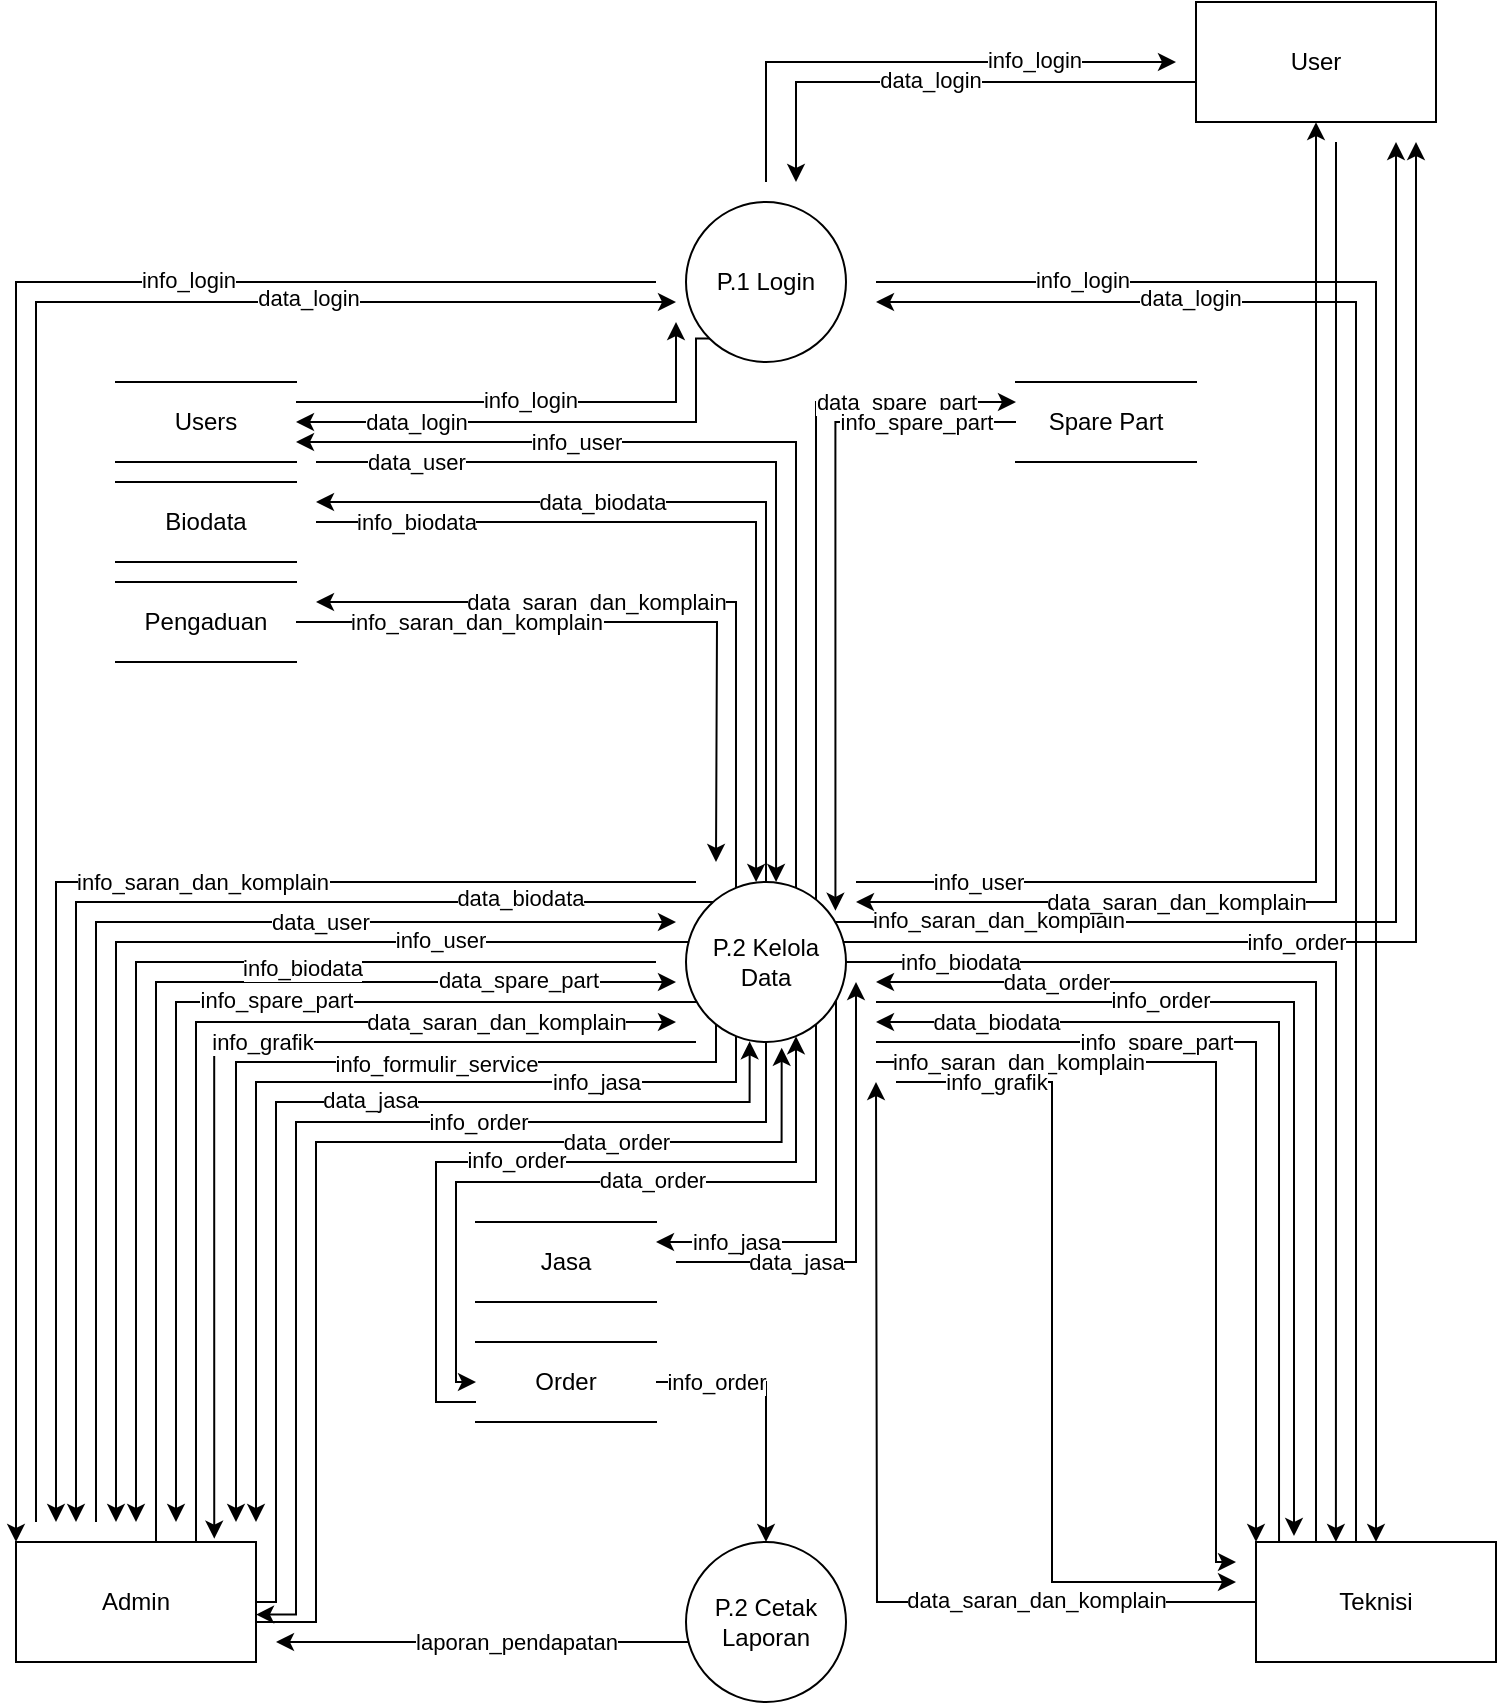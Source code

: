<mxfile version="14.6.6" type="device"><diagram id="U1aUKd-oAJayT0kIwWHU" name="Page-1"><mxGraphModel dx="1038" dy="580" grid="1" gridSize="10" guides="1" tooltips="1" connect="1" arrows="1" fold="1" page="1" pageScale="1" pageWidth="850" pageHeight="1100" background="#ffffff" math="0" shadow="0"><root><mxCell id="0"/><mxCell id="1" parent="0"/><mxCell id="84pBoFDBWxEgKY70mwYB-7" style="edgeStyle=orthogonalEdgeStyle;rounded=0;orthogonalLoop=1;jettySize=auto;html=1;" parent="1" target="84pBoFDBWxEgKY70mwYB-1" edge="1"><mxGeometry relative="1" as="geometry"><mxPoint x="370" y="150" as="sourcePoint"/><Array as="points"><mxPoint x="50" y="150"/></Array></mxGeometry></mxCell><mxCell id="6ToEHtozlvZLyTVwhVOQ-12" value="info_login" style="edgeLabel;html=1;align=center;verticalAlign=middle;resizable=0;points=[];" parent="84pBoFDBWxEgKY70mwYB-7" vertex="1" connectable="0"><mxGeometry x="-0.507" y="-1" relative="1" as="geometry"><mxPoint as="offset"/></mxGeometry></mxCell><mxCell id="6ToEHtozlvZLyTVwhVOQ-20" style="edgeStyle=orthogonalEdgeStyle;rounded=0;orthogonalLoop=1;jettySize=auto;html=1;" parent="1" source="84pBoFDBWxEgKY70mwYB-1" edge="1"><mxGeometry relative="1" as="geometry"><mxPoint x="380" y="500" as="targetPoint"/><Array as="points"><mxPoint x="120" y="500"/></Array></mxGeometry></mxCell><mxCell id="6ToEHtozlvZLyTVwhVOQ-21" value="data_spare_part" style="edgeLabel;html=1;align=center;verticalAlign=middle;resizable=0;points=[];" parent="6ToEHtozlvZLyTVwhVOQ-20" vertex="1" connectable="0"><mxGeometry x="0.502" y="1" relative="1" as="geometry"><mxPoint x="55" as="offset"/></mxGeometry></mxCell><mxCell id="6ToEHtozlvZLyTVwhVOQ-27" style="edgeStyle=orthogonalEdgeStyle;rounded=0;orthogonalLoop=1;jettySize=auto;html=1;" parent="1" edge="1"><mxGeometry relative="1" as="geometry"><mxPoint x="380" y="470" as="targetPoint"/><mxPoint x="90" y="770" as="sourcePoint"/><Array as="points"><mxPoint x="90" y="770"/><mxPoint x="90" y="470"/></Array></mxGeometry></mxCell><mxCell id="6ToEHtozlvZLyTVwhVOQ-28" value="data_user" style="edgeLabel;html=1;align=center;verticalAlign=middle;resizable=0;points=[];" parent="6ToEHtozlvZLyTVwhVOQ-27" vertex="1" connectable="0"><mxGeometry x="0.395" relative="1" as="geometry"><mxPoint as="offset"/></mxGeometry></mxCell><mxCell id="6ToEHtozlvZLyTVwhVOQ-37" style="edgeStyle=orthogonalEdgeStyle;rounded=0;orthogonalLoop=1;jettySize=auto;html=1;" parent="1" source="84pBoFDBWxEgKY70mwYB-1" edge="1"><mxGeometry relative="1" as="geometry"><mxPoint x="380" y="520" as="targetPoint"/><Array as="points"><mxPoint x="140" y="520"/></Array></mxGeometry></mxCell><mxCell id="6ToEHtozlvZLyTVwhVOQ-38" value="data_saran_dan_komplain" style="edgeLabel;html=1;align=center;verticalAlign=middle;resizable=0;points=[];" parent="6ToEHtozlvZLyTVwhVOQ-37" vertex="1" connectable="0"><mxGeometry x="0.608" y="-3" relative="1" as="geometry"><mxPoint x="8" y="-3" as="offset"/></mxGeometry></mxCell><mxCell id="6ToEHtozlvZLyTVwhVOQ-62" style="edgeStyle=orthogonalEdgeStyle;rounded=0;orthogonalLoop=1;jettySize=auto;html=1;entryX=0.398;entryY=0.996;entryDx=0;entryDy=0;entryPerimeter=0;" parent="1" source="84pBoFDBWxEgKY70mwYB-1" target="84pBoFDBWxEgKY70mwYB-3" edge="1"><mxGeometry relative="1" as="geometry"><Array as="points"><mxPoint x="180" y="810"/><mxPoint x="180" y="560"/><mxPoint x="417" y="560"/></Array></mxGeometry></mxCell><mxCell id="6ToEHtozlvZLyTVwhVOQ-63" value="data_jasa" style="edgeLabel;html=1;align=center;verticalAlign=middle;resizable=0;points=[];" parent="6ToEHtozlvZLyTVwhVOQ-62" vertex="1" connectable="0"><mxGeometry x="0.164" y="1" relative="1" as="geometry"><mxPoint as="offset"/></mxGeometry></mxCell><mxCell id="6ToEHtozlvZLyTVwhVOQ-71" style="edgeStyle=orthogonalEdgeStyle;rounded=0;orthogonalLoop=1;jettySize=auto;html=1;entryX=0.598;entryY=1.036;entryDx=0;entryDy=0;entryPerimeter=0;" parent="1" source="84pBoFDBWxEgKY70mwYB-1" target="84pBoFDBWxEgKY70mwYB-3" edge="1"><mxGeometry relative="1" as="geometry"><Array as="points"><mxPoint x="200" y="820"/><mxPoint x="200" y="580"/><mxPoint x="433" y="580"/></Array></mxGeometry></mxCell><mxCell id="6ToEHtozlvZLyTVwhVOQ-72" value="data_order" style="edgeLabel;html=1;align=center;verticalAlign=middle;resizable=0;points=[];" parent="6ToEHtozlvZLyTVwhVOQ-71" vertex="1" connectable="0"><mxGeometry x="0.443" relative="1" as="geometry"><mxPoint x="23" as="offset"/></mxGeometry></mxCell><mxCell id="84pBoFDBWxEgKY70mwYB-1" value="Admin" style="rounded=0;whiteSpace=wrap;html=1;" parent="1" vertex="1"><mxGeometry x="50" y="780" width="120" height="60" as="geometry"/></mxCell><mxCell id="84pBoFDBWxEgKY70mwYB-15" style="edgeStyle=orthogonalEdgeStyle;rounded=0;orthogonalLoop=1;jettySize=auto;html=1;entryX=1;entryY=0.5;entryDx=0;entryDy=0;exitX=0;exitY=1;exitDx=0;exitDy=0;" parent="1" source="84pBoFDBWxEgKY70mwYB-2" target="84pBoFDBWxEgKY70mwYB-11" edge="1"><mxGeometry relative="1" as="geometry"><mxPoint x="230" y="50.0" as="targetPoint"/><mxPoint x="400" y="100" as="sourcePoint"/><Array as="points"><mxPoint x="390" y="178"/><mxPoint x="390" y="220"/></Array></mxGeometry></mxCell><mxCell id="6ToEHtozlvZLyTVwhVOQ-14" value="data_login" style="edgeLabel;html=1;align=center;verticalAlign=middle;resizable=0;points=[];" parent="84pBoFDBWxEgKY70mwYB-15" vertex="1" connectable="0"><mxGeometry x="0.52" relative="1" as="geometry"><mxPoint as="offset"/></mxGeometry></mxCell><mxCell id="84pBoFDBWxEgKY70mwYB-2" value="P.1 Login" style="ellipse;whiteSpace=wrap;html=1;aspect=fixed;" parent="1" vertex="1"><mxGeometry x="385" y="110" width="80" height="80" as="geometry"/></mxCell><mxCell id="84pBoFDBWxEgKY70mwYB-18" style="edgeStyle=orthogonalEdgeStyle;rounded=0;orthogonalLoop=1;jettySize=auto;html=1;" parent="1" edge="1"><mxGeometry relative="1" as="geometry"><mxPoint x="110" y="770" as="targetPoint"/><mxPoint x="370" y="490" as="sourcePoint"/><Array as="points"><mxPoint x="110" y="490"/><mxPoint x="110" y="770"/></Array></mxGeometry></mxCell><mxCell id="6ToEHtozlvZLyTVwhVOQ-13" value="info_biodata" style="edgeLabel;html=1;align=center;verticalAlign=middle;resizable=0;points=[];" parent="84pBoFDBWxEgKY70mwYB-18" vertex="1" connectable="0"><mxGeometry x="-0.344" y="3" relative="1" as="geometry"><mxPoint as="offset"/></mxGeometry></mxCell><mxCell id="6ToEHtozlvZLyTVwhVOQ-1" style="edgeStyle=orthogonalEdgeStyle;rounded=0;orthogonalLoop=1;jettySize=auto;html=1;entryX=0.333;entryY=0;entryDx=0;entryDy=0;entryPerimeter=0;" parent="1" source="84pBoFDBWxEgKY70mwYB-3" target="84pBoFDBWxEgKY70mwYB-5" edge="1"><mxGeometry relative="1" as="geometry"><mxPoint x="710" y="770" as="targetPoint"/><Array as="points"><mxPoint x="710" y="490"/></Array></mxGeometry></mxCell><mxCell id="6ToEHtozlvZLyTVwhVOQ-8" value="info_biodata" style="edgeLabel;html=1;align=center;verticalAlign=middle;resizable=0;points=[];" parent="6ToEHtozlvZLyTVwhVOQ-1" vertex="1" connectable="0"><mxGeometry x="-0.616" y="-2" relative="1" as="geometry"><mxPoint x="-46" y="-2" as="offset"/></mxGeometry></mxCell><mxCell id="6ToEHtozlvZLyTVwhVOQ-22" style="edgeStyle=orthogonalEdgeStyle;rounded=0;orthogonalLoop=1;jettySize=auto;html=1;" parent="1" source="84pBoFDBWxEgKY70mwYB-3" edge="1"><mxGeometry relative="1" as="geometry"><mxPoint x="130" y="770" as="targetPoint"/><Array as="points"><mxPoint x="130" y="510"/><mxPoint x="130" y="770"/></Array></mxGeometry></mxCell><mxCell id="6ToEHtozlvZLyTVwhVOQ-23" value="info_spare_part" style="edgeLabel;html=1;align=center;verticalAlign=middle;resizable=0;points=[];" parent="6ToEHtozlvZLyTVwhVOQ-22" vertex="1" connectable="0"><mxGeometry x="-0.69" y="-1" relative="1" as="geometry"><mxPoint x="-130" as="offset"/></mxGeometry></mxCell><mxCell id="6ToEHtozlvZLyTVwhVOQ-24" style="edgeStyle=orthogonalEdgeStyle;rounded=0;orthogonalLoop=1;jettySize=auto;html=1;" parent="1" source="84pBoFDBWxEgKY70mwYB-3" edge="1"><mxGeometry relative="1" as="geometry"><mxPoint x="100" y="770" as="targetPoint"/><Array as="points"><mxPoint x="100" y="480"/><mxPoint x="100" y="770"/></Array></mxGeometry></mxCell><mxCell id="6ToEHtozlvZLyTVwhVOQ-25" value="info_user" style="edgeLabel;html=1;align=center;verticalAlign=middle;resizable=0;points=[];" parent="6ToEHtozlvZLyTVwhVOQ-24" vertex="1" connectable="0"><mxGeometry x="-0.568" y="-1" relative="1" as="geometry"><mxPoint as="offset"/></mxGeometry></mxCell><mxCell id="6ToEHtozlvZLyTVwhVOQ-29" style="edgeStyle=orthogonalEdgeStyle;rounded=0;orthogonalLoop=1;jettySize=auto;html=1;" parent="1" source="84pBoFDBWxEgKY70mwYB-3" edge="1"><mxGeometry relative="1" as="geometry"><mxPoint x="200" y="260" as="targetPoint"/><Array as="points"><mxPoint x="425" y="260"/><mxPoint x="260" y="260"/></Array></mxGeometry></mxCell><mxCell id="6ToEHtozlvZLyTVwhVOQ-30" value="data_biodata" style="edgeLabel;html=1;align=center;verticalAlign=middle;resizable=0;points=[];" parent="6ToEHtozlvZLyTVwhVOQ-29" vertex="1" connectable="0"><mxGeometry x="0.42" y="1" relative="1" as="geometry"><mxPoint x="22" y="-1" as="offset"/></mxGeometry></mxCell><mxCell id="6ToEHtozlvZLyTVwhVOQ-33" style="edgeStyle=orthogonalEdgeStyle;rounded=0;orthogonalLoop=1;jettySize=auto;html=1;" parent="1" source="84pBoFDBWxEgKY70mwYB-3" edge="1"><mxGeometry relative="1" as="geometry"><mxPoint x="80" y="770" as="targetPoint"/><Array as="points"><mxPoint x="80" y="460"/><mxPoint x="80" y="770"/></Array></mxGeometry></mxCell><mxCell id="6ToEHtozlvZLyTVwhVOQ-34" value="data_biodata" style="edgeLabel;html=1;align=center;verticalAlign=middle;resizable=0;points=[];" parent="6ToEHtozlvZLyTVwhVOQ-33" vertex="1" connectable="0"><mxGeometry x="-0.693" y="-2" relative="1" as="geometry"><mxPoint as="offset"/></mxGeometry></mxCell><mxCell id="6ToEHtozlvZLyTVwhVOQ-35" style="edgeStyle=orthogonalEdgeStyle;rounded=0;orthogonalLoop=1;jettySize=auto;html=1;" parent="1" edge="1"><mxGeometry relative="1" as="geometry"><mxPoint x="70" y="770" as="targetPoint"/><mxPoint x="390" y="450" as="sourcePoint"/><Array as="points"><mxPoint x="70" y="450"/><mxPoint x="70" y="770"/></Array></mxGeometry></mxCell><mxCell id="6ToEHtozlvZLyTVwhVOQ-36" value="info_saran_dan_komplain" style="edgeLabel;html=1;align=center;verticalAlign=middle;resizable=0;points=[];" parent="6ToEHtozlvZLyTVwhVOQ-35" vertex="1" connectable="0"><mxGeometry x="-0.145" relative="1" as="geometry"><mxPoint x="26" as="offset"/></mxGeometry></mxCell><mxCell id="6ToEHtozlvZLyTVwhVOQ-39" style="edgeStyle=orthogonalEdgeStyle;rounded=0;orthogonalLoop=1;jettySize=auto;html=1;entryX=0.826;entryY=-0.028;entryDx=0;entryDy=0;entryPerimeter=0;" parent="1" target="84pBoFDBWxEgKY70mwYB-1" edge="1"><mxGeometry relative="1" as="geometry"><mxPoint x="390" y="530" as="sourcePoint"/><Array as="points"><mxPoint x="149" y="530"/></Array></mxGeometry></mxCell><mxCell id="6ToEHtozlvZLyTVwhVOQ-40" value="info_grafik" style="edgeLabel;html=1;align=center;verticalAlign=middle;resizable=0;points=[];" parent="6ToEHtozlvZLyTVwhVOQ-39" vertex="1" connectable="0"><mxGeometry x="-0.11" relative="1" as="geometry"><mxPoint as="offset"/></mxGeometry></mxCell><mxCell id="6ToEHtozlvZLyTVwhVOQ-41" style="edgeStyle=orthogonalEdgeStyle;rounded=0;orthogonalLoop=1;jettySize=auto;html=1;" parent="1" source="84pBoFDBWxEgKY70mwYB-3" edge="1"><mxGeometry relative="1" as="geometry"><mxPoint x="160.0" y="770" as="targetPoint"/><Array as="points"><mxPoint x="400" y="540"/><mxPoint x="160" y="540"/></Array></mxGeometry></mxCell><mxCell id="6ToEHtozlvZLyTVwhVOQ-42" value="info_formulir_service" style="edgeLabel;html=1;align=center;verticalAlign=middle;resizable=0;points=[];" parent="6ToEHtozlvZLyTVwhVOQ-41" vertex="1" connectable="0"><mxGeometry x="-0.296" y="1" relative="1" as="geometry"><mxPoint x="13" as="offset"/></mxGeometry></mxCell><mxCell id="6ToEHtozlvZLyTVwhVOQ-44" style="edgeStyle=orthogonalEdgeStyle;rounded=0;orthogonalLoop=1;jettySize=auto;html=1;entryX=1;entryY=0.75;entryDx=0;entryDy=0;" parent="1" source="84pBoFDBWxEgKY70mwYB-3" target="84pBoFDBWxEgKY70mwYB-11" edge="1"><mxGeometry relative="1" as="geometry"><Array as="points"><mxPoint x="440" y="230"/></Array></mxGeometry></mxCell><mxCell id="6ToEHtozlvZLyTVwhVOQ-45" value="info_user" style="edgeLabel;html=1;align=center;verticalAlign=middle;resizable=0;points=[];" parent="6ToEHtozlvZLyTVwhVOQ-44" vertex="1" connectable="0"><mxGeometry x="0.409" y="2" relative="1" as="geometry"><mxPoint y="-2" as="offset"/></mxGeometry></mxCell><mxCell id="6ToEHtozlvZLyTVwhVOQ-49" style="edgeStyle=orthogonalEdgeStyle;rounded=0;orthogonalLoop=1;jettySize=auto;html=1;entryX=0;entryY=0.25;entryDx=0;entryDy=0;" parent="1" source="84pBoFDBWxEgKY70mwYB-3" target="6ToEHtozlvZLyTVwhVOQ-48" edge="1"><mxGeometry relative="1" as="geometry"><mxPoint x="470" y="210" as="targetPoint"/><Array as="points"><mxPoint x="450" y="210"/></Array></mxGeometry></mxCell><mxCell id="6ToEHtozlvZLyTVwhVOQ-50" value="data_spare_part" style="edgeLabel;html=1;align=center;verticalAlign=middle;resizable=0;points=[];" parent="6ToEHtozlvZLyTVwhVOQ-49" vertex="1" connectable="0"><mxGeometry x="0.77" relative="1" as="geometry"><mxPoint x="-20" as="offset"/></mxGeometry></mxCell><mxCell id="6ToEHtozlvZLyTVwhVOQ-54" style="edgeStyle=orthogonalEdgeStyle;rounded=0;orthogonalLoop=1;jettySize=auto;html=1;" parent="1" source="84pBoFDBWxEgKY70mwYB-3" edge="1"><mxGeometry relative="1" as="geometry"><mxPoint x="370" y="630" as="targetPoint"/><Array as="points"><mxPoint x="460" y="630"/></Array></mxGeometry></mxCell><mxCell id="6ToEHtozlvZLyTVwhVOQ-55" value="info_jasa" style="edgeLabel;html=1;align=center;verticalAlign=middle;resizable=0;points=[];" parent="6ToEHtozlvZLyTVwhVOQ-54" vertex="1" connectable="0"><mxGeometry x="0.489" y="3" relative="1" as="geometry"><mxPoint x="-14" y="-3" as="offset"/></mxGeometry></mxCell><mxCell id="6ToEHtozlvZLyTVwhVOQ-56" style="edgeStyle=orthogonalEdgeStyle;rounded=0;orthogonalLoop=1;jettySize=auto;html=1;" parent="1" edge="1"><mxGeometry relative="1" as="geometry"><mxPoint x="470" y="500" as="targetPoint"/><mxPoint x="380" y="640" as="sourcePoint"/><Array as="points"><mxPoint x="380" y="640"/><mxPoint x="470" y="640"/></Array></mxGeometry></mxCell><mxCell id="6ToEHtozlvZLyTVwhVOQ-59" value="data_jasa" style="edgeLabel;html=1;align=center;verticalAlign=middle;resizable=0;points=[];" parent="6ToEHtozlvZLyTVwhVOQ-56" vertex="1" connectable="0"><mxGeometry x="-0.045" y="-1" relative="1" as="geometry"><mxPoint x="-31" y="20" as="offset"/></mxGeometry></mxCell><mxCell id="6ToEHtozlvZLyTVwhVOQ-60" style="edgeStyle=orthogonalEdgeStyle;rounded=0;orthogonalLoop=1;jettySize=auto;html=1;" parent="1" source="84pBoFDBWxEgKY70mwYB-3" edge="1"><mxGeometry relative="1" as="geometry"><mxPoint x="170" y="770" as="targetPoint"/><Array as="points"><mxPoint x="410" y="550"/><mxPoint x="170" y="550"/></Array></mxGeometry></mxCell><mxCell id="6ToEHtozlvZLyTVwhVOQ-61" value="info_jasa" style="edgeLabel;html=1;align=center;verticalAlign=middle;resizable=0;points=[];" parent="6ToEHtozlvZLyTVwhVOQ-60" vertex="1" connectable="0"><mxGeometry x="-0.537" relative="1" as="geometry"><mxPoint x="19" as="offset"/></mxGeometry></mxCell><mxCell id="6ToEHtozlvZLyTVwhVOQ-65" style="edgeStyle=orthogonalEdgeStyle;rounded=0;orthogonalLoop=1;jettySize=auto;html=1;" parent="1" source="84pBoFDBWxEgKY70mwYB-3" edge="1"><mxGeometry relative="1" as="geometry"><mxPoint x="200" y="310" as="targetPoint"/><Array as="points"><mxPoint x="410" y="310"/></Array></mxGeometry></mxCell><mxCell id="6ToEHtozlvZLyTVwhVOQ-66" value="data_saran_dan_komplain" style="edgeLabel;html=1;align=center;verticalAlign=middle;resizable=0;points=[];" parent="6ToEHtozlvZLyTVwhVOQ-65" vertex="1" connectable="0"><mxGeometry x="0.626" y="1" relative="1" as="geometry"><mxPoint x="74" y="-1" as="offset"/></mxGeometry></mxCell><mxCell id="6ToEHtozlvZLyTVwhVOQ-69" style="edgeStyle=orthogonalEdgeStyle;rounded=0;orthogonalLoop=1;jettySize=auto;html=1;entryX=1;entryY=0.605;entryDx=0;entryDy=0;entryPerimeter=0;" parent="1" source="84pBoFDBWxEgKY70mwYB-3" target="84pBoFDBWxEgKY70mwYB-1" edge="1"><mxGeometry relative="1" as="geometry"><mxPoint x="190" y="790" as="targetPoint"/><Array as="points"><mxPoint x="425" y="570"/><mxPoint x="190" y="570"/><mxPoint x="190" y="816"/></Array></mxGeometry></mxCell><mxCell id="6ToEHtozlvZLyTVwhVOQ-70" value="info_order" style="edgeLabel;html=1;align=center;verticalAlign=middle;resizable=0;points=[];" parent="6ToEHtozlvZLyTVwhVOQ-69" vertex="1" connectable="0"><mxGeometry x="-0.31" y="2" relative="1" as="geometry"><mxPoint x="2" y="-2" as="offset"/></mxGeometry></mxCell><mxCell id="6ToEHtozlvZLyTVwhVOQ-74" style="edgeStyle=orthogonalEdgeStyle;rounded=0;orthogonalLoop=1;jettySize=auto;html=1;exitX=0;exitY=0.75;exitDx=0;exitDy=0;" parent="1" source="6ToEHtozlvZLyTVwhVOQ-73" target="84pBoFDBWxEgKY70mwYB-3" edge="1"><mxGeometry relative="1" as="geometry"><Array as="points"><mxPoint x="260" y="710"/><mxPoint x="260" y="590"/><mxPoint x="440" y="590"/></Array></mxGeometry></mxCell><mxCell id="6ToEHtozlvZLyTVwhVOQ-75" value="info_order" style="edgeLabel;html=1;align=center;verticalAlign=middle;resizable=0;points=[];" parent="6ToEHtozlvZLyTVwhVOQ-74" vertex="1" connectable="0"><mxGeometry x="0.206" y="1" relative="1" as="geometry"><mxPoint x="-51" as="offset"/></mxGeometry></mxCell><mxCell id="6ToEHtozlvZLyTVwhVOQ-76" style="edgeStyle=orthogonalEdgeStyle;rounded=0;orthogonalLoop=1;jettySize=auto;html=1;entryX=0;entryY=0.5;entryDx=0;entryDy=0;" parent="1" source="84pBoFDBWxEgKY70mwYB-3" target="6ToEHtozlvZLyTVwhVOQ-73" edge="1"><mxGeometry relative="1" as="geometry"><Array as="points"><mxPoint x="450" y="600"/><mxPoint x="270" y="600"/><mxPoint x="270" y="700"/></Array></mxGeometry></mxCell><mxCell id="6ToEHtozlvZLyTVwhVOQ-77" value="data_order" style="edgeLabel;html=1;align=center;verticalAlign=middle;resizable=0;points=[];" parent="6ToEHtozlvZLyTVwhVOQ-76" vertex="1" connectable="0"><mxGeometry x="-0.125" y="-1" relative="1" as="geometry"><mxPoint as="offset"/></mxGeometry></mxCell><mxCell id="6ToEHtozlvZLyTVwhVOQ-85" style="edgeStyle=orthogonalEdgeStyle;rounded=0;orthogonalLoop=1;jettySize=auto;html=1;" parent="1" edge="1"><mxGeometry relative="1" as="geometry"><mxPoint x="689" y="777" as="targetPoint"/><mxPoint x="480" y="510" as="sourcePoint"/><Array as="points"><mxPoint x="689" y="510"/></Array></mxGeometry></mxCell><mxCell id="6ToEHtozlvZLyTVwhVOQ-86" value="info_order" style="edgeLabel;html=1;align=center;verticalAlign=middle;resizable=0;points=[];" parent="6ToEHtozlvZLyTVwhVOQ-85" vertex="1" connectable="0"><mxGeometry x="-0.483" y="1" relative="1" as="geometry"><mxPoint x="19" as="offset"/></mxGeometry></mxCell><mxCell id="6ToEHtozlvZLyTVwhVOQ-87" style="edgeStyle=orthogonalEdgeStyle;rounded=0;orthogonalLoop=1;jettySize=auto;html=1;entryX=0.096;entryY=0.009;entryDx=0;entryDy=0;entryPerimeter=0;exitX=0.096;exitY=0.009;exitDx=0;exitDy=0;exitPerimeter=0;" parent="1" source="84pBoFDBWxEgKY70mwYB-5" edge="1"><mxGeometry relative="1" as="geometry"><mxPoint x="480" y="520" as="targetPoint"/><Array as="points"><mxPoint x="682" y="520"/></Array></mxGeometry></mxCell><mxCell id="6ToEHtozlvZLyTVwhVOQ-88" value="data_biodata" style="edgeLabel;html=1;align=center;verticalAlign=middle;resizable=0;points=[];" parent="6ToEHtozlvZLyTVwhVOQ-87" vertex="1" connectable="0"><mxGeometry x="-0.748" y="2" relative="1" as="geometry"><mxPoint x="-140" y="-203" as="offset"/></mxGeometry></mxCell><mxCell id="6ToEHtozlvZLyTVwhVOQ-89" style="edgeStyle=orthogonalEdgeStyle;rounded=0;orthogonalLoop=1;jettySize=auto;html=1;entryX=0;entryY=0;entryDx=0;entryDy=0;" parent="1" target="84pBoFDBWxEgKY70mwYB-5" edge="1"><mxGeometry relative="1" as="geometry"><mxPoint x="480" y="530" as="sourcePoint"/><Array as="points"><mxPoint x="670" y="530"/></Array></mxGeometry></mxCell><mxCell id="6ToEHtozlvZLyTVwhVOQ-90" value="info_spare_part" style="edgeLabel;html=1;align=center;verticalAlign=middle;resizable=0;points=[];" parent="6ToEHtozlvZLyTVwhVOQ-89" vertex="1" connectable="0"><mxGeometry x="-0.428" y="-1" relative="1" as="geometry"><mxPoint x="14" y="-1" as="offset"/></mxGeometry></mxCell><mxCell id="6ToEHtozlvZLyTVwhVOQ-91" style="edgeStyle=orthogonalEdgeStyle;rounded=0;orthogonalLoop=1;jettySize=auto;html=1;" parent="1" edge="1"><mxGeometry relative="1" as="geometry"><mxPoint x="660" y="790" as="targetPoint"/><mxPoint x="480" y="540" as="sourcePoint"/><Array as="points"><mxPoint x="650" y="540"/><mxPoint x="650" y="790"/></Array></mxGeometry></mxCell><mxCell id="6ToEHtozlvZLyTVwhVOQ-94" value="info_saran_dan_komplain" style="edgeLabel;html=1;align=center;verticalAlign=middle;resizable=0;points=[];" parent="6ToEHtozlvZLyTVwhVOQ-91" vertex="1" connectable="0"><mxGeometry x="-0.807" y="-2" relative="1" as="geometry"><mxPoint x="29" y="-2" as="offset"/></mxGeometry></mxCell><mxCell id="6ToEHtozlvZLyTVwhVOQ-97" style="edgeStyle=orthogonalEdgeStyle;rounded=0;orthogonalLoop=1;jettySize=auto;html=1;" parent="1" edge="1"><mxGeometry relative="1" as="geometry"><mxPoint x="660" y="800" as="targetPoint"/><mxPoint x="490" y="550" as="sourcePoint"/><Array as="points"><mxPoint x="490" y="550"/><mxPoint x="568" y="550"/><mxPoint x="568" y="800"/></Array></mxGeometry></mxCell><mxCell id="6ToEHtozlvZLyTVwhVOQ-98" value="info_grafik" style="edgeLabel;html=1;align=center;verticalAlign=middle;resizable=0;points=[];" parent="6ToEHtozlvZLyTVwhVOQ-97" vertex="1" connectable="0"><mxGeometry x="0.641" relative="1" as="geometry"><mxPoint x="-45" y="-250" as="offset"/></mxGeometry></mxCell><mxCell id="lqfVMm_yyzIFbaKOmKhm-1" style="edgeStyle=orthogonalEdgeStyle;rounded=0;orthogonalLoop=1;jettySize=auto;html=1;" parent="1" source="84pBoFDBWxEgKY70mwYB-3" edge="1"><mxGeometry relative="1" as="geometry"><mxPoint x="750" y="80" as="targetPoint"/><Array as="points"><mxPoint x="750" y="480"/></Array></mxGeometry></mxCell><mxCell id="lqfVMm_yyzIFbaKOmKhm-2" value="info_order" style="edgeLabel;html=1;align=center;verticalAlign=middle;resizable=0;points=[];" parent="lqfVMm_yyzIFbaKOmKhm-1" vertex="1" connectable="0"><mxGeometry x="-0.652" relative="1" as="geometry"><mxPoint x="107" as="offset"/></mxGeometry></mxCell><mxCell id="lqfVMm_yyzIFbaKOmKhm-3" style="edgeStyle=orthogonalEdgeStyle;rounded=0;orthogonalLoop=1;jettySize=auto;html=1;" parent="1" source="84pBoFDBWxEgKY70mwYB-3" edge="1"><mxGeometry relative="1" as="geometry"><mxPoint x="740" y="80" as="targetPoint"/><Array as="points"><mxPoint x="740" y="470"/></Array></mxGeometry></mxCell><mxCell id="lqfVMm_yyzIFbaKOmKhm-4" value="info_saran_dan_komplain" style="edgeLabel;html=1;align=center;verticalAlign=middle;resizable=0;points=[];" parent="lqfVMm_yyzIFbaKOmKhm-3" vertex="1" connectable="0"><mxGeometry x="-0.565" y="1" relative="1" as="geometry"><mxPoint x="-65" as="offset"/></mxGeometry></mxCell><mxCell id="lqfVMm_yyzIFbaKOmKhm-5" style="edgeStyle=orthogonalEdgeStyle;rounded=0;orthogonalLoop=1;jettySize=auto;html=1;" parent="1" edge="1"><mxGeometry relative="1" as="geometry"><mxPoint x="470" y="460" as="targetPoint"/><mxPoint x="710" y="80" as="sourcePoint"/><Array as="points"><mxPoint x="710" y="460"/></Array></mxGeometry></mxCell><mxCell id="lqfVMm_yyzIFbaKOmKhm-6" value="data_saran_dan_komplain" style="edgeLabel;html=1;align=center;verticalAlign=middle;resizable=0;points=[];" parent="lqfVMm_yyzIFbaKOmKhm-5" vertex="1" connectable="0"><mxGeometry x="-0.477" relative="1" as="geometry"><mxPoint x="-80" y="218" as="offset"/></mxGeometry></mxCell><mxCell id="lqfVMm_yyzIFbaKOmKhm-7" style="edgeStyle=orthogonalEdgeStyle;rounded=0;orthogonalLoop=1;jettySize=auto;html=1;" parent="1" edge="1"><mxGeometry relative="1" as="geometry"><mxPoint x="700" y="70.069" as="targetPoint"/><mxPoint x="470" y="450" as="sourcePoint"/><Array as="points"><mxPoint x="700" y="450"/></Array></mxGeometry></mxCell><mxCell id="lqfVMm_yyzIFbaKOmKhm-8" value="info_user" style="edgeLabel;html=1;align=center;verticalAlign=middle;resizable=0;points=[];" parent="lqfVMm_yyzIFbaKOmKhm-7" vertex="1" connectable="0"><mxGeometry x="-0.893" relative="1" as="geometry"><mxPoint x="28" as="offset"/></mxGeometry></mxCell><mxCell id="84pBoFDBWxEgKY70mwYB-3" value="P.2 Kelola Data" style="ellipse;whiteSpace=wrap;html=1;aspect=fixed;" parent="1" vertex="1"><mxGeometry x="385" y="450" width="80" height="80" as="geometry"/></mxCell><mxCell id="6ToEHtozlvZLyTVwhVOQ-78" style="edgeStyle=orthogonalEdgeStyle;rounded=0;orthogonalLoop=1;jettySize=auto;html=1;" parent="1" source="84pBoFDBWxEgKY70mwYB-4" edge="1"><mxGeometry relative="1" as="geometry"><mxPoint x="180.0" y="830" as="targetPoint"/><Array as="points"><mxPoint x="340" y="830"/><mxPoint x="340" y="830"/></Array></mxGeometry></mxCell><mxCell id="6ToEHtozlvZLyTVwhVOQ-79" value="laporan_pendapatan" style="edgeLabel;html=1;align=center;verticalAlign=middle;resizable=0;points=[];" parent="6ToEHtozlvZLyTVwhVOQ-78" vertex="1" connectable="0"><mxGeometry x="-0.27" y="-2" relative="1" as="geometry"><mxPoint x="-11" y="2" as="offset"/></mxGeometry></mxCell><mxCell id="84pBoFDBWxEgKY70mwYB-4" value="P.2 Cetak Laporan" style="ellipse;whiteSpace=wrap;html=1;aspect=fixed;" parent="1" vertex="1"><mxGeometry x="385" y="780" width="80" height="80" as="geometry"/></mxCell><mxCell id="84pBoFDBWxEgKY70mwYB-8" style="edgeStyle=orthogonalEdgeStyle;rounded=0;orthogonalLoop=1;jettySize=auto;html=1;" parent="1" target="84pBoFDBWxEgKY70mwYB-5" edge="1"><mxGeometry relative="1" as="geometry"><mxPoint x="480" y="150" as="sourcePoint"/><Array as="points"><mxPoint x="730" y="150"/></Array></mxGeometry></mxCell><mxCell id="6ToEHtozlvZLyTVwhVOQ-9" value="info_login" style="edgeLabel;html=1;align=center;verticalAlign=middle;resizable=0;points=[];" parent="84pBoFDBWxEgKY70mwYB-8" vertex="1" connectable="0"><mxGeometry x="-0.766" y="1" relative="1" as="geometry"><mxPoint as="offset"/></mxGeometry></mxCell><mxCell id="6ToEHtozlvZLyTVwhVOQ-83" style="edgeStyle=orthogonalEdgeStyle;rounded=0;orthogonalLoop=1;jettySize=auto;html=1;" parent="1" source="84pBoFDBWxEgKY70mwYB-5" edge="1"><mxGeometry relative="1" as="geometry"><mxPoint x="480" y="500" as="targetPoint"/><Array as="points"><mxPoint x="700" y="500"/></Array></mxGeometry></mxCell><mxCell id="6ToEHtozlvZLyTVwhVOQ-84" value="data_order" style="edgeLabel;html=1;align=center;verticalAlign=middle;resizable=0;points=[];" parent="6ToEHtozlvZLyTVwhVOQ-83" vertex="1" connectable="0"><mxGeometry x="0.44" y="2" relative="1" as="geometry"><mxPoint x="-50" y="-2" as="offset"/></mxGeometry></mxCell><mxCell id="6ToEHtozlvZLyTVwhVOQ-95" style="edgeStyle=orthogonalEdgeStyle;rounded=0;orthogonalLoop=1;jettySize=auto;html=1;" parent="1" source="84pBoFDBWxEgKY70mwYB-5" edge="1"><mxGeometry relative="1" as="geometry"><mxPoint x="480" y="550" as="targetPoint"/></mxGeometry></mxCell><mxCell id="6ToEHtozlvZLyTVwhVOQ-96" value="data_saran_dan_komplain" style="edgeLabel;html=1;align=center;verticalAlign=middle;resizable=0;points=[];" parent="6ToEHtozlvZLyTVwhVOQ-95" vertex="1" connectable="0"><mxGeometry x="-0.43" y="-1" relative="1" as="geometry"><mxPoint x="18" as="offset"/></mxGeometry></mxCell><mxCell id="84pBoFDBWxEgKY70mwYB-5" value="Teknisi" style="rounded=0;whiteSpace=wrap;html=1;" parent="1" vertex="1"><mxGeometry x="670" y="780" width="120" height="60" as="geometry"/></mxCell><mxCell id="84pBoFDBWxEgKY70mwYB-9" style="edgeStyle=orthogonalEdgeStyle;rounded=0;orthogonalLoop=1;jettySize=auto;html=1;" parent="1" edge="1"><mxGeometry relative="1" as="geometry"><mxPoint x="425" y="100" as="sourcePoint"/><mxPoint x="630" y="40" as="targetPoint"/><Array as="points"><mxPoint x="425" y="40"/></Array></mxGeometry></mxCell><mxCell id="6ToEHtozlvZLyTVwhVOQ-18" value="info_login" style="edgeLabel;html=1;align=center;verticalAlign=middle;resizable=0;points=[];" parent="84pBoFDBWxEgKY70mwYB-9" vertex="1" connectable="0"><mxGeometry x="0.463" y="1" relative="1" as="geometry"><mxPoint as="offset"/></mxGeometry></mxCell><mxCell id="84pBoFDBWxEgKY70mwYB-23" style="edgeStyle=orthogonalEdgeStyle;rounded=0;orthogonalLoop=1;jettySize=auto;html=1;" parent="1" source="84pBoFDBWxEgKY70mwYB-6" edge="1"><mxGeometry relative="1" as="geometry"><mxPoint x="440" y="100" as="targetPoint"/><Array as="points"><mxPoint x="440" y="50"/><mxPoint x="440" y="100"/></Array></mxGeometry></mxCell><mxCell id="6ToEHtozlvZLyTVwhVOQ-17" value="data_login" style="edgeLabel;html=1;align=center;verticalAlign=middle;resizable=0;points=[];" parent="84pBoFDBWxEgKY70mwYB-23" vertex="1" connectable="0"><mxGeometry x="0.066" y="-1" relative="1" as="geometry"><mxPoint as="offset"/></mxGeometry></mxCell><mxCell id="84pBoFDBWxEgKY70mwYB-6" value="User" style="rounded=0;whiteSpace=wrap;html=1;" parent="1" vertex="1"><mxGeometry x="640" y="10" width="120" height="60" as="geometry"/></mxCell><mxCell id="6ToEHtozlvZLyTVwhVOQ-15" style="edgeStyle=orthogonalEdgeStyle;rounded=0;orthogonalLoop=1;jettySize=auto;html=1;" parent="1" source="84pBoFDBWxEgKY70mwYB-11" edge="1"><mxGeometry relative="1" as="geometry"><mxPoint x="380" y="170" as="targetPoint"/><Array as="points"><mxPoint x="380" y="210"/></Array></mxGeometry></mxCell><mxCell id="6ToEHtozlvZLyTVwhVOQ-16" value="info_login" style="edgeLabel;html=1;align=center;verticalAlign=middle;resizable=0;points=[];" parent="6ToEHtozlvZLyTVwhVOQ-15" vertex="1" connectable="0"><mxGeometry x="0.017" y="1" relative="1" as="geometry"><mxPoint as="offset"/></mxGeometry></mxCell><mxCell id="6ToEHtozlvZLyTVwhVOQ-46" style="edgeStyle=orthogonalEdgeStyle;rounded=0;orthogonalLoop=1;jettySize=auto;html=1;entryX=0.563;entryY=0;entryDx=0;entryDy=0;entryPerimeter=0;" parent="1" target="84pBoFDBWxEgKY70mwYB-3" edge="1"><mxGeometry relative="1" as="geometry"><mxPoint x="200" y="240" as="sourcePoint"/><Array as="points"><mxPoint x="430" y="240"/></Array></mxGeometry></mxCell><mxCell id="6ToEHtozlvZLyTVwhVOQ-47" value="data_user" style="edgeLabel;html=1;align=center;verticalAlign=middle;resizable=0;points=[];" parent="6ToEHtozlvZLyTVwhVOQ-46" vertex="1" connectable="0"><mxGeometry x="-0.86" y="-2" relative="1" as="geometry"><mxPoint x="19" y="-2" as="offset"/></mxGeometry></mxCell><mxCell id="84pBoFDBWxEgKY70mwYB-11" value="Users" style="shape=partialRectangle;whiteSpace=wrap;html=1;left=0;right=0;fillColor=none;" parent="1" vertex="1"><mxGeometry x="100" y="200" width="90" height="40" as="geometry"/></mxCell><mxCell id="84pBoFDBWxEgKY70mwYB-19" style="edgeStyle=orthogonalEdgeStyle;rounded=0;orthogonalLoop=1;jettySize=auto;html=1;" parent="1" edge="1"><mxGeometry relative="1" as="geometry"><mxPoint x="380" y="160.0" as="targetPoint"/><mxPoint x="60" y="770" as="sourcePoint"/><Array as="points"><mxPoint x="60" y="760"/><mxPoint x="60" y="160"/></Array></mxGeometry></mxCell><mxCell id="6ToEHtozlvZLyTVwhVOQ-11" value="data_login" style="edgeLabel;html=1;align=center;verticalAlign=middle;resizable=0;points=[];" parent="84pBoFDBWxEgKY70mwYB-19" vertex="1" connectable="0"><mxGeometry x="0.604" y="2" relative="1" as="geometry"><mxPoint as="offset"/></mxGeometry></mxCell><mxCell id="84pBoFDBWxEgKY70mwYB-21" style="edgeStyle=orthogonalEdgeStyle;rounded=0;orthogonalLoop=1;jettySize=auto;html=1;" parent="1" edge="1"><mxGeometry relative="1" as="geometry"><mxPoint x="720" y="780" as="sourcePoint"/><mxPoint x="480" y="160" as="targetPoint"/><Array as="points"><mxPoint x="720" y="160"/><mxPoint x="520" y="160"/></Array></mxGeometry></mxCell><mxCell id="6ToEHtozlvZLyTVwhVOQ-10" value="data_login" style="edgeLabel;html=1;align=center;verticalAlign=middle;resizable=0;points=[];" parent="84pBoFDBWxEgKY70mwYB-21" vertex="1" connectable="0"><mxGeometry x="0.635" y="-2" relative="1" as="geometry"><mxPoint as="offset"/></mxGeometry></mxCell><mxCell id="6ToEHtozlvZLyTVwhVOQ-31" style="edgeStyle=orthogonalEdgeStyle;rounded=0;orthogonalLoop=1;jettySize=auto;html=1;entryX=0.438;entryY=0;entryDx=0;entryDy=0;entryPerimeter=0;" parent="1" target="84pBoFDBWxEgKY70mwYB-3" edge="1"><mxGeometry relative="1" as="geometry"><mxPoint x="200" y="270" as="sourcePoint"/><mxPoint x="420" y="440" as="targetPoint"/><Array as="points"><mxPoint x="260" y="270"/><mxPoint x="420" y="270"/></Array></mxGeometry></mxCell><mxCell id="6ToEHtozlvZLyTVwhVOQ-32" value="info_biodata" style="edgeLabel;html=1;align=center;verticalAlign=middle;resizable=0;points=[];" parent="6ToEHtozlvZLyTVwhVOQ-31" vertex="1" connectable="0"><mxGeometry x="0.028" relative="1" as="geometry"><mxPoint x="-156" as="offset"/></mxGeometry></mxCell><mxCell id="6ToEHtozlvZLyTVwhVOQ-4" value="Biodata" style="shape=partialRectangle;whiteSpace=wrap;html=1;left=0;right=0;fillColor=none;" parent="1" vertex="1"><mxGeometry x="100" y="250" width="90" height="40" as="geometry"/></mxCell><mxCell id="6ToEHtozlvZLyTVwhVOQ-51" style="edgeStyle=orthogonalEdgeStyle;rounded=0;orthogonalLoop=1;jettySize=auto;html=1;entryX=0.934;entryY=0.18;entryDx=0;entryDy=0;entryPerimeter=0;" parent="1" source="6ToEHtozlvZLyTVwhVOQ-48" target="84pBoFDBWxEgKY70mwYB-3" edge="1"><mxGeometry relative="1" as="geometry"/></mxCell><mxCell id="6ToEHtozlvZLyTVwhVOQ-52" value="info_spare_part" style="edgeLabel;html=1;align=center;verticalAlign=middle;resizable=0;points=[];" parent="6ToEHtozlvZLyTVwhVOQ-51" vertex="1" connectable="0"><mxGeometry x="-0.517" relative="1" as="geometry"><mxPoint x="31" as="offset"/></mxGeometry></mxCell><mxCell id="6ToEHtozlvZLyTVwhVOQ-48" value="Spare Part" style="shape=partialRectangle;whiteSpace=wrap;html=1;left=0;right=0;fillColor=none;" parent="1" vertex="1"><mxGeometry x="550" y="200" width="90" height="40" as="geometry"/></mxCell><mxCell id="6ToEHtozlvZLyTVwhVOQ-53" value="Jasa" style="shape=partialRectangle;whiteSpace=wrap;html=1;left=0;right=0;fillColor=none;" parent="1" vertex="1"><mxGeometry x="280" y="620" width="90" height="40" as="geometry"/></mxCell><mxCell id="6ToEHtozlvZLyTVwhVOQ-67" style="edgeStyle=orthogonalEdgeStyle;rounded=0;orthogonalLoop=1;jettySize=auto;html=1;" parent="1" source="6ToEHtozlvZLyTVwhVOQ-64" edge="1"><mxGeometry relative="1" as="geometry"><mxPoint x="400" y="440" as="targetPoint"/></mxGeometry></mxCell><mxCell id="6ToEHtozlvZLyTVwhVOQ-68" value="info_saran_dan_komplain" style="edgeLabel;html=1;align=center;verticalAlign=middle;resizable=0;points=[];" parent="6ToEHtozlvZLyTVwhVOQ-67" vertex="1" connectable="0"><mxGeometry x="-0.734" y="-1" relative="1" as="geometry"><mxPoint x="46" y="-1" as="offset"/></mxGeometry></mxCell><mxCell id="6ToEHtozlvZLyTVwhVOQ-64" value="Pengaduan" style="shape=partialRectangle;whiteSpace=wrap;html=1;left=0;right=0;fillColor=none;" parent="1" vertex="1"><mxGeometry x="100" y="300" width="90" height="40" as="geometry"/></mxCell><mxCell id="6ToEHtozlvZLyTVwhVOQ-81" style="edgeStyle=orthogonalEdgeStyle;rounded=0;orthogonalLoop=1;jettySize=auto;html=1;entryX=0.5;entryY=0;entryDx=0;entryDy=0;" parent="1" source="6ToEHtozlvZLyTVwhVOQ-73" target="84pBoFDBWxEgKY70mwYB-4" edge="1"><mxGeometry relative="1" as="geometry"/></mxCell><mxCell id="6ToEHtozlvZLyTVwhVOQ-82" value="info_order" style="edgeLabel;html=1;align=center;verticalAlign=middle;resizable=0;points=[];" parent="6ToEHtozlvZLyTVwhVOQ-81" vertex="1" connectable="0"><mxGeometry x="-0.705" y="1" relative="1" as="geometry"><mxPoint x="10" y="1" as="offset"/></mxGeometry></mxCell><mxCell id="6ToEHtozlvZLyTVwhVOQ-73" value="Order" style="shape=partialRectangle;whiteSpace=wrap;html=1;left=0;right=0;fillColor=none;" parent="1" vertex="1"><mxGeometry x="280" y="680" width="90" height="40" as="geometry"/></mxCell></root></mxGraphModel></diagram></mxfile>